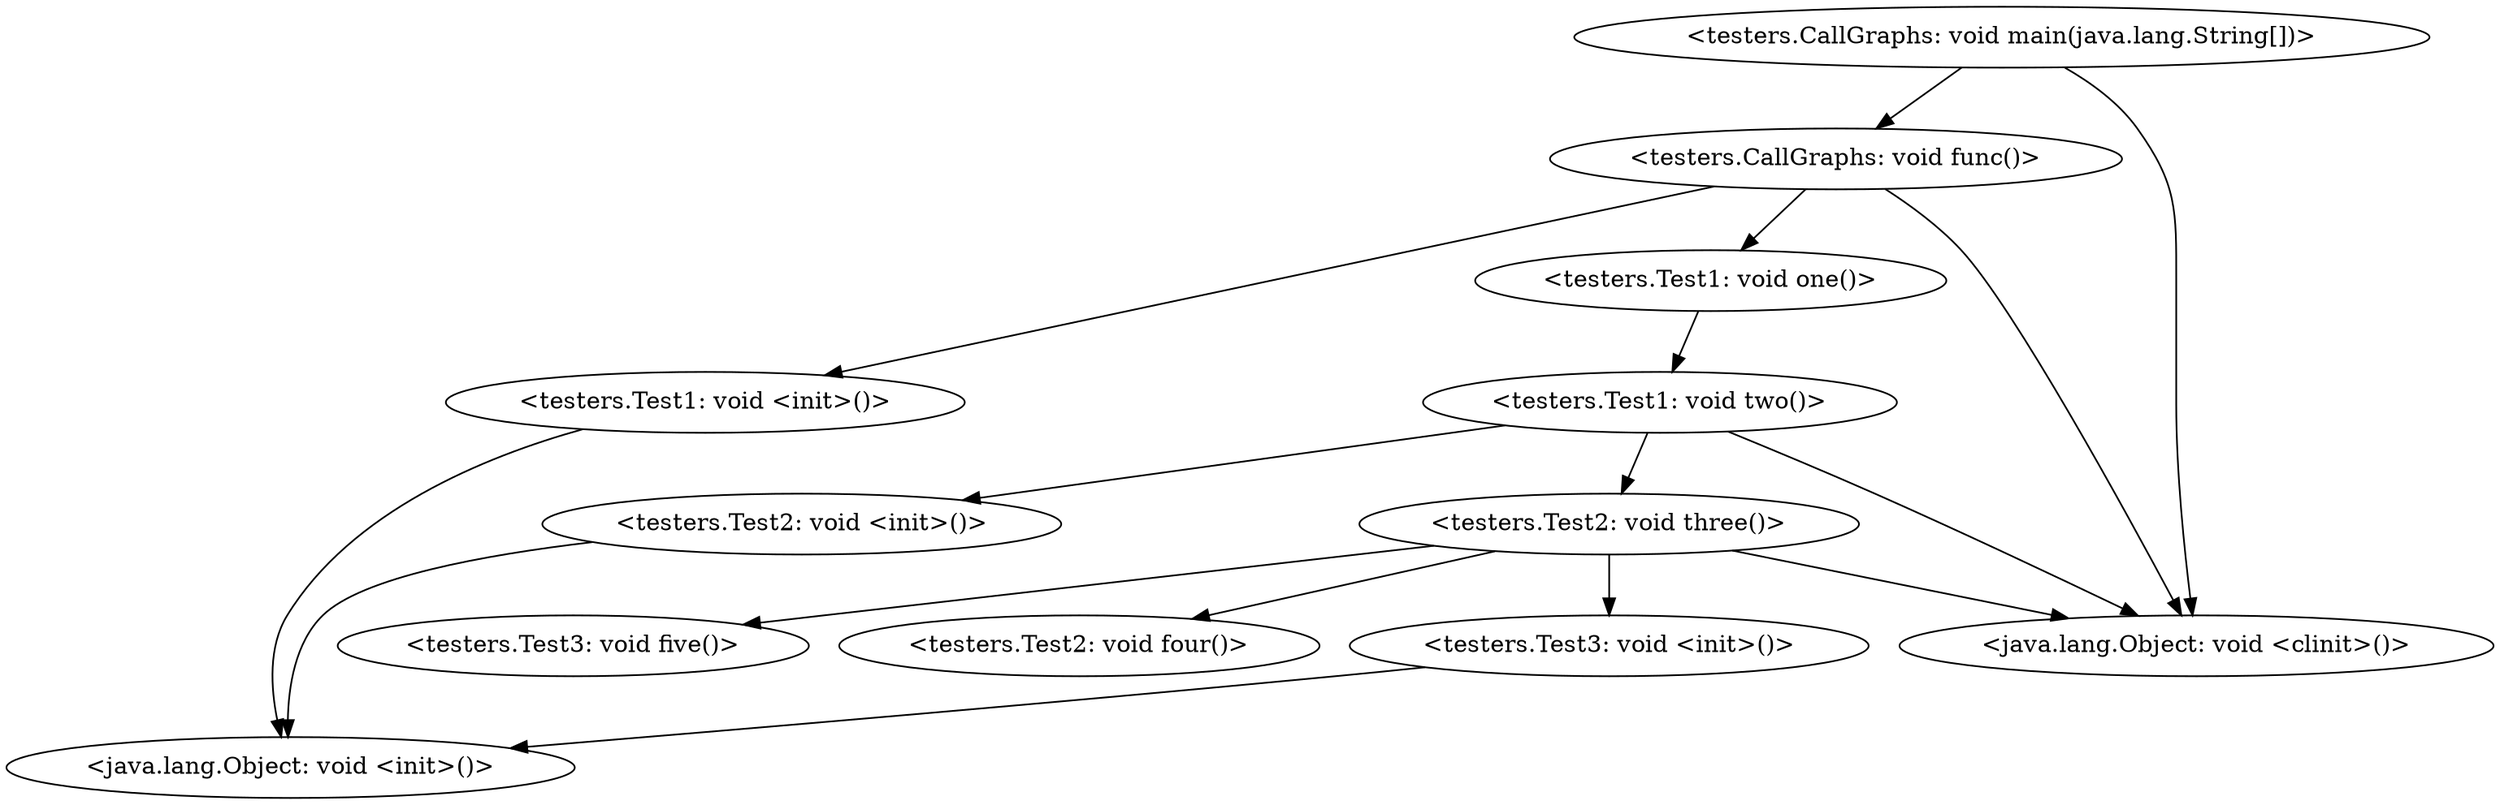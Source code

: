 digraph "call-graph" {
    "<testers.CallGraphs: void main(java.lang.String[])>"
    "<java.lang.Object: void <clinit>()>"
    "<testers.CallGraphs: void main(java.lang.String[])>"->"<java.lang.Object: void <clinit>()>";
    "<testers.CallGraphs: void func()>"
    "<testers.CallGraphs: void main(java.lang.String[])>"->"<testers.CallGraphs: void func()>";
    "<testers.CallGraphs: void func()>"->"<java.lang.Object: void <clinit>()>";
    "<testers.Test1: void <init>()>"
    "<testers.CallGraphs: void func()>"->"<testers.Test1: void <init>()>";
    "<testers.Test1: void one()>"
    "<testers.CallGraphs: void func()>"->"<testers.Test1: void one()>";
    "<java.lang.Object: void <init>()>"
    "<testers.Test1: void <init>()>"->"<java.lang.Object: void <init>()>";
    "<testers.Test1: void two()>"
    "<testers.Test1: void one()>"->"<testers.Test1: void two()>";
    "<testers.Test1: void two()>"->"<java.lang.Object: void <clinit>()>";
    "<testers.Test2: void <init>()>"
    "<testers.Test1: void two()>"->"<testers.Test2: void <init>()>";
    "<testers.Test2: void three()>"
    "<testers.Test1: void two()>"->"<testers.Test2: void three()>";
    "<testers.Test2: void three()>"->"<java.lang.Object: void <clinit>()>";
    "<testers.Test2: void <init>()>"->"<java.lang.Object: void <init>()>";
    "<testers.Test3: void <init>()>"
    "<testers.Test2: void three()>"->"<testers.Test3: void <init>()>";
    "<testers.Test3: void five()>"
    "<testers.Test2: void three()>"->"<testers.Test3: void five()>";
    "<testers.Test2: void four()>"
    "<testers.Test2: void three()>"->"<testers.Test2: void four()>";
    "<testers.Test3: void <init>()>"->"<java.lang.Object: void <init>()>";
}
